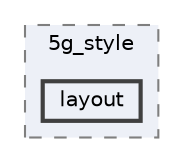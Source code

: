 digraph "resources/views/frontend/subdomain/forms/5g_style/layout"
{
 // LATEX_PDF_SIZE
  bgcolor="transparent";
  edge [fontname=Helvetica,fontsize=10,labelfontname=Helvetica,labelfontsize=10];
  node [fontname=Helvetica,fontsize=10,shape=box,height=0.2,width=0.4];
  compound=true
  subgraph clusterdir_3ce6624274c60758e60f2d6fb5ab39be {
    graph [ bgcolor="#edf0f7", pencolor="grey50", label="5g_style", fontname=Helvetica,fontsize=10 style="filled,dashed", URL="dir_3ce6624274c60758e60f2d6fb5ab39be.html",tooltip=""]
  dir_29485c7f37fd49612048b6f72b7e73a4 [label="layout", fillcolor="#edf0f7", color="grey25", style="filled,bold", URL="dir_29485c7f37fd49612048b6f72b7e73a4.html",tooltip=""];
  }
}
